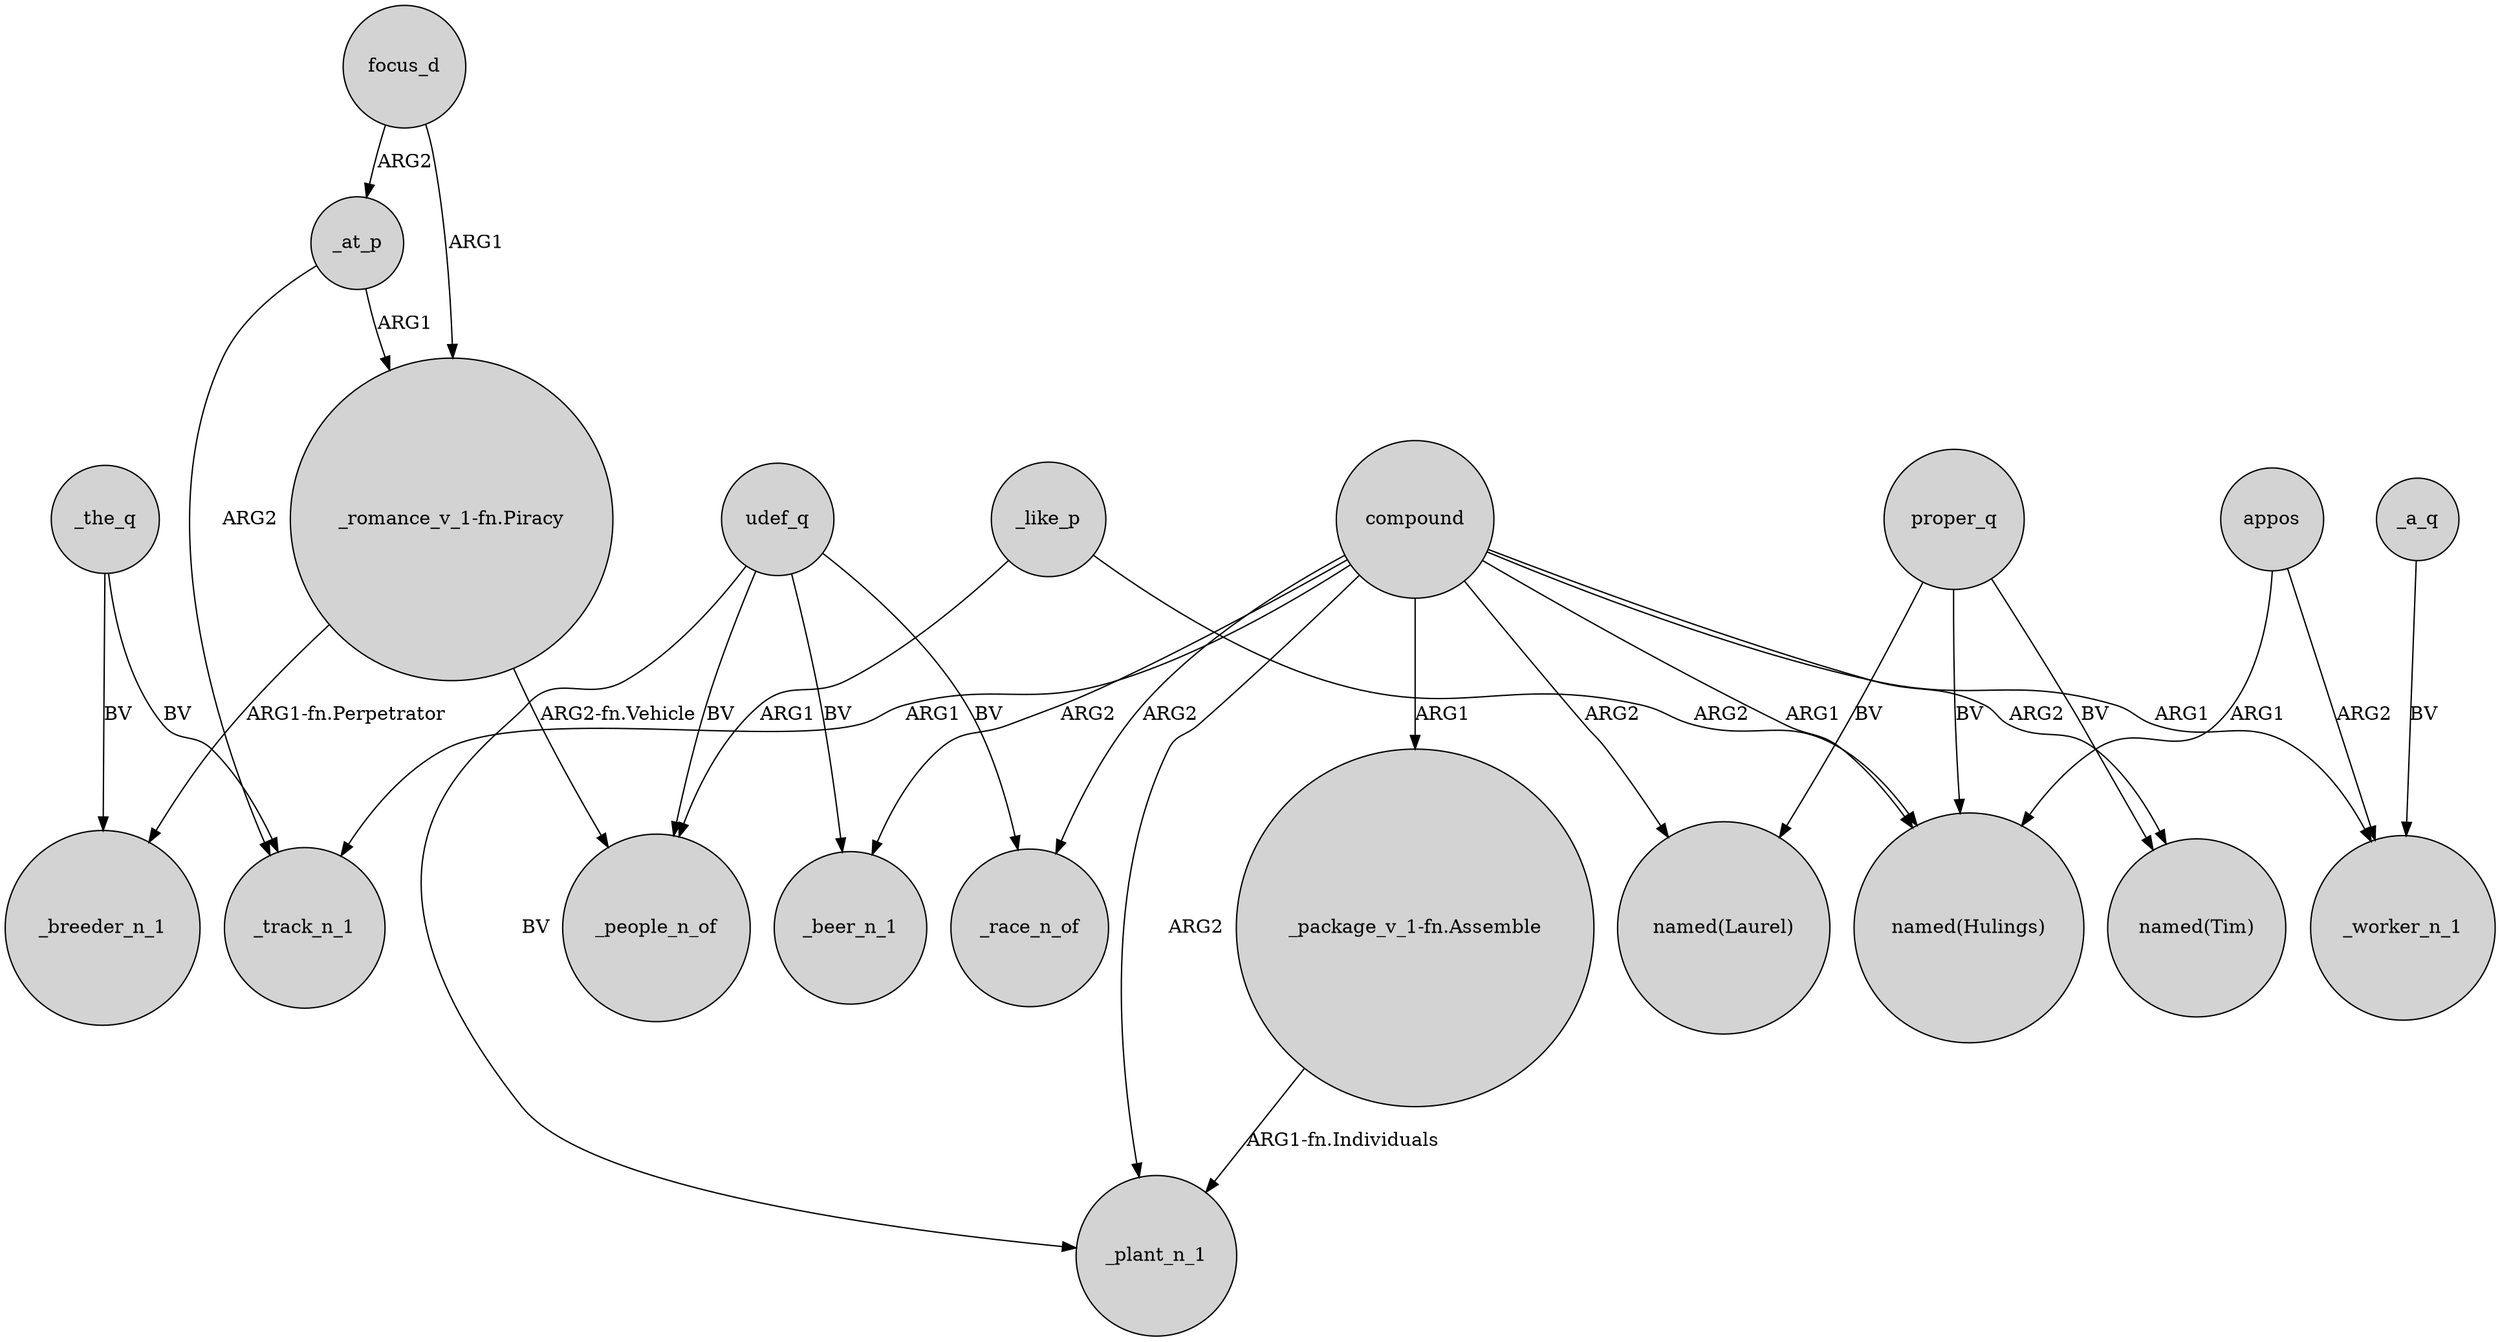 digraph {
	node [shape=circle style=filled]
	udef_q -> _people_n_of [label=BV]
	compound -> _race_n_of [label=ARG2]
	udef_q -> _plant_n_1 [label=BV]
	compound -> "named(Laurel)" [label=ARG2]
	proper_q -> "named(Laurel)" [label=BV]
	_the_q -> _breeder_n_1 [label=BV]
	compound -> _plant_n_1 [label=ARG2]
	"_romance_v_1-fn.Piracy" -> _people_n_of [label="ARG2-fn.Vehicle"]
	"_package_v_1-fn.Assemble" -> _plant_n_1 [label="ARG1-fn.Individuals"]
	proper_q -> "named(Hulings)" [label=BV]
	_a_q -> _worker_n_1 [label=BV]
	_at_p -> _track_n_1 [label=ARG2]
	_the_q -> _track_n_1 [label=BV]
	_like_p -> "named(Hulings)" [label=ARG2]
	focus_d -> _at_p [label=ARG2]
	"_romance_v_1-fn.Piracy" -> _breeder_n_1 [label="ARG1-fn.Perpetrator"]
	focus_d -> "_romance_v_1-fn.Piracy" [label=ARG1]
	compound -> _track_n_1 [label=ARG1]
	_like_p -> _people_n_of [label=ARG1]
	compound -> _worker_n_1 [label=ARG1]
	compound -> "_package_v_1-fn.Assemble" [label=ARG1]
	compound -> _beer_n_1 [label=ARG2]
	appos -> _worker_n_1 [label=ARG2]
	_at_p -> "_romance_v_1-fn.Piracy" [label=ARG1]
	udef_q -> _race_n_of [label=BV]
	proper_q -> "named(Tim)" [label=BV]
	compound -> "named(Tim)" [label=ARG2]
	appos -> "named(Hulings)" [label=ARG1]
	udef_q -> _beer_n_1 [label=BV]
	compound -> "named(Hulings)" [label=ARG1]
}
